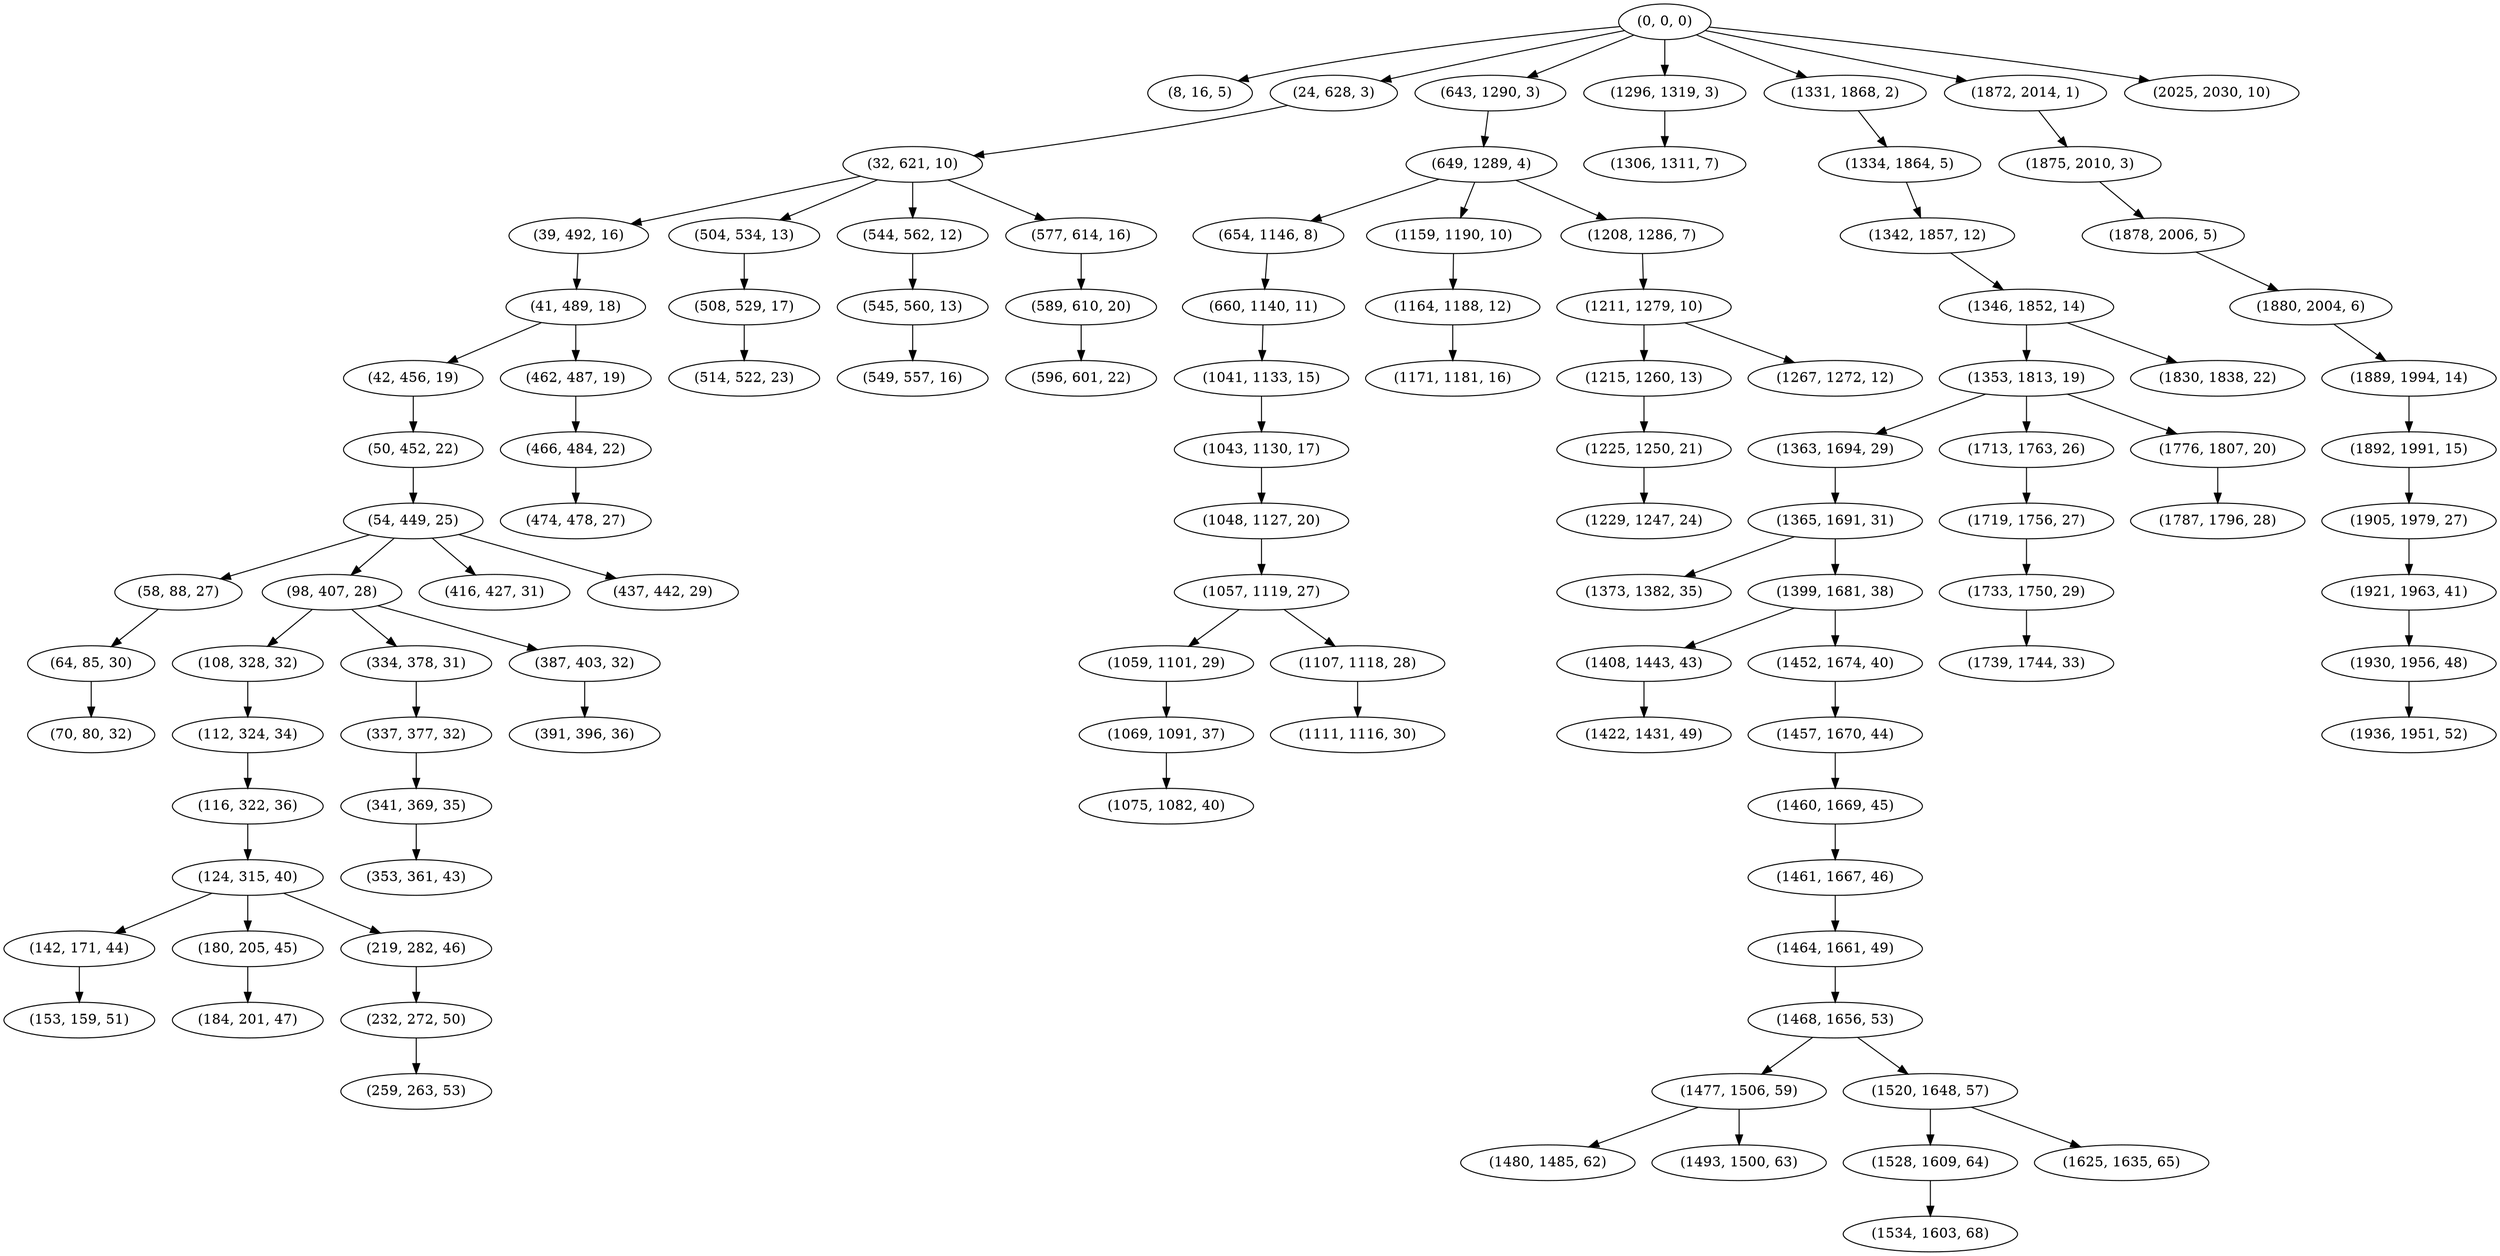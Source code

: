 digraph tree {
    "(0, 0, 0)";
    "(8, 16, 5)";
    "(24, 628, 3)";
    "(32, 621, 10)";
    "(39, 492, 16)";
    "(41, 489, 18)";
    "(42, 456, 19)";
    "(50, 452, 22)";
    "(54, 449, 25)";
    "(58, 88, 27)";
    "(64, 85, 30)";
    "(70, 80, 32)";
    "(98, 407, 28)";
    "(108, 328, 32)";
    "(112, 324, 34)";
    "(116, 322, 36)";
    "(124, 315, 40)";
    "(142, 171, 44)";
    "(153, 159, 51)";
    "(180, 205, 45)";
    "(184, 201, 47)";
    "(219, 282, 46)";
    "(232, 272, 50)";
    "(259, 263, 53)";
    "(334, 378, 31)";
    "(337, 377, 32)";
    "(341, 369, 35)";
    "(353, 361, 43)";
    "(387, 403, 32)";
    "(391, 396, 36)";
    "(416, 427, 31)";
    "(437, 442, 29)";
    "(462, 487, 19)";
    "(466, 484, 22)";
    "(474, 478, 27)";
    "(504, 534, 13)";
    "(508, 529, 17)";
    "(514, 522, 23)";
    "(544, 562, 12)";
    "(545, 560, 13)";
    "(549, 557, 16)";
    "(577, 614, 16)";
    "(589, 610, 20)";
    "(596, 601, 22)";
    "(643, 1290, 3)";
    "(649, 1289, 4)";
    "(654, 1146, 8)";
    "(660, 1140, 11)";
    "(1041, 1133, 15)";
    "(1043, 1130, 17)";
    "(1048, 1127, 20)";
    "(1057, 1119, 27)";
    "(1059, 1101, 29)";
    "(1069, 1091, 37)";
    "(1075, 1082, 40)";
    "(1107, 1118, 28)";
    "(1111, 1116, 30)";
    "(1159, 1190, 10)";
    "(1164, 1188, 12)";
    "(1171, 1181, 16)";
    "(1208, 1286, 7)";
    "(1211, 1279, 10)";
    "(1215, 1260, 13)";
    "(1225, 1250, 21)";
    "(1229, 1247, 24)";
    "(1267, 1272, 12)";
    "(1296, 1319, 3)";
    "(1306, 1311, 7)";
    "(1331, 1868, 2)";
    "(1334, 1864, 5)";
    "(1342, 1857, 12)";
    "(1346, 1852, 14)";
    "(1353, 1813, 19)";
    "(1363, 1694, 29)";
    "(1365, 1691, 31)";
    "(1373, 1382, 35)";
    "(1399, 1681, 38)";
    "(1408, 1443, 43)";
    "(1422, 1431, 49)";
    "(1452, 1674, 40)";
    "(1457, 1670, 44)";
    "(1460, 1669, 45)";
    "(1461, 1667, 46)";
    "(1464, 1661, 49)";
    "(1468, 1656, 53)";
    "(1477, 1506, 59)";
    "(1480, 1485, 62)";
    "(1493, 1500, 63)";
    "(1520, 1648, 57)";
    "(1528, 1609, 64)";
    "(1534, 1603, 68)";
    "(1625, 1635, 65)";
    "(1713, 1763, 26)";
    "(1719, 1756, 27)";
    "(1733, 1750, 29)";
    "(1739, 1744, 33)";
    "(1776, 1807, 20)";
    "(1787, 1796, 28)";
    "(1830, 1838, 22)";
    "(1872, 2014, 1)";
    "(1875, 2010, 3)";
    "(1878, 2006, 5)";
    "(1880, 2004, 6)";
    "(1889, 1994, 14)";
    "(1892, 1991, 15)";
    "(1905, 1979, 27)";
    "(1921, 1963, 41)";
    "(1930, 1956, 48)";
    "(1936, 1951, 52)";
    "(2025, 2030, 10)";
    "(0, 0, 0)" -> "(8, 16, 5)";
    "(0, 0, 0)" -> "(24, 628, 3)";
    "(0, 0, 0)" -> "(643, 1290, 3)";
    "(0, 0, 0)" -> "(1296, 1319, 3)";
    "(0, 0, 0)" -> "(1331, 1868, 2)";
    "(0, 0, 0)" -> "(1872, 2014, 1)";
    "(0, 0, 0)" -> "(2025, 2030, 10)";
    "(24, 628, 3)" -> "(32, 621, 10)";
    "(32, 621, 10)" -> "(39, 492, 16)";
    "(32, 621, 10)" -> "(504, 534, 13)";
    "(32, 621, 10)" -> "(544, 562, 12)";
    "(32, 621, 10)" -> "(577, 614, 16)";
    "(39, 492, 16)" -> "(41, 489, 18)";
    "(41, 489, 18)" -> "(42, 456, 19)";
    "(41, 489, 18)" -> "(462, 487, 19)";
    "(42, 456, 19)" -> "(50, 452, 22)";
    "(50, 452, 22)" -> "(54, 449, 25)";
    "(54, 449, 25)" -> "(58, 88, 27)";
    "(54, 449, 25)" -> "(98, 407, 28)";
    "(54, 449, 25)" -> "(416, 427, 31)";
    "(54, 449, 25)" -> "(437, 442, 29)";
    "(58, 88, 27)" -> "(64, 85, 30)";
    "(64, 85, 30)" -> "(70, 80, 32)";
    "(98, 407, 28)" -> "(108, 328, 32)";
    "(98, 407, 28)" -> "(334, 378, 31)";
    "(98, 407, 28)" -> "(387, 403, 32)";
    "(108, 328, 32)" -> "(112, 324, 34)";
    "(112, 324, 34)" -> "(116, 322, 36)";
    "(116, 322, 36)" -> "(124, 315, 40)";
    "(124, 315, 40)" -> "(142, 171, 44)";
    "(124, 315, 40)" -> "(180, 205, 45)";
    "(124, 315, 40)" -> "(219, 282, 46)";
    "(142, 171, 44)" -> "(153, 159, 51)";
    "(180, 205, 45)" -> "(184, 201, 47)";
    "(219, 282, 46)" -> "(232, 272, 50)";
    "(232, 272, 50)" -> "(259, 263, 53)";
    "(334, 378, 31)" -> "(337, 377, 32)";
    "(337, 377, 32)" -> "(341, 369, 35)";
    "(341, 369, 35)" -> "(353, 361, 43)";
    "(387, 403, 32)" -> "(391, 396, 36)";
    "(462, 487, 19)" -> "(466, 484, 22)";
    "(466, 484, 22)" -> "(474, 478, 27)";
    "(504, 534, 13)" -> "(508, 529, 17)";
    "(508, 529, 17)" -> "(514, 522, 23)";
    "(544, 562, 12)" -> "(545, 560, 13)";
    "(545, 560, 13)" -> "(549, 557, 16)";
    "(577, 614, 16)" -> "(589, 610, 20)";
    "(589, 610, 20)" -> "(596, 601, 22)";
    "(643, 1290, 3)" -> "(649, 1289, 4)";
    "(649, 1289, 4)" -> "(654, 1146, 8)";
    "(649, 1289, 4)" -> "(1159, 1190, 10)";
    "(649, 1289, 4)" -> "(1208, 1286, 7)";
    "(654, 1146, 8)" -> "(660, 1140, 11)";
    "(660, 1140, 11)" -> "(1041, 1133, 15)";
    "(1041, 1133, 15)" -> "(1043, 1130, 17)";
    "(1043, 1130, 17)" -> "(1048, 1127, 20)";
    "(1048, 1127, 20)" -> "(1057, 1119, 27)";
    "(1057, 1119, 27)" -> "(1059, 1101, 29)";
    "(1057, 1119, 27)" -> "(1107, 1118, 28)";
    "(1059, 1101, 29)" -> "(1069, 1091, 37)";
    "(1069, 1091, 37)" -> "(1075, 1082, 40)";
    "(1107, 1118, 28)" -> "(1111, 1116, 30)";
    "(1159, 1190, 10)" -> "(1164, 1188, 12)";
    "(1164, 1188, 12)" -> "(1171, 1181, 16)";
    "(1208, 1286, 7)" -> "(1211, 1279, 10)";
    "(1211, 1279, 10)" -> "(1215, 1260, 13)";
    "(1211, 1279, 10)" -> "(1267, 1272, 12)";
    "(1215, 1260, 13)" -> "(1225, 1250, 21)";
    "(1225, 1250, 21)" -> "(1229, 1247, 24)";
    "(1296, 1319, 3)" -> "(1306, 1311, 7)";
    "(1331, 1868, 2)" -> "(1334, 1864, 5)";
    "(1334, 1864, 5)" -> "(1342, 1857, 12)";
    "(1342, 1857, 12)" -> "(1346, 1852, 14)";
    "(1346, 1852, 14)" -> "(1353, 1813, 19)";
    "(1346, 1852, 14)" -> "(1830, 1838, 22)";
    "(1353, 1813, 19)" -> "(1363, 1694, 29)";
    "(1353, 1813, 19)" -> "(1713, 1763, 26)";
    "(1353, 1813, 19)" -> "(1776, 1807, 20)";
    "(1363, 1694, 29)" -> "(1365, 1691, 31)";
    "(1365, 1691, 31)" -> "(1373, 1382, 35)";
    "(1365, 1691, 31)" -> "(1399, 1681, 38)";
    "(1399, 1681, 38)" -> "(1408, 1443, 43)";
    "(1399, 1681, 38)" -> "(1452, 1674, 40)";
    "(1408, 1443, 43)" -> "(1422, 1431, 49)";
    "(1452, 1674, 40)" -> "(1457, 1670, 44)";
    "(1457, 1670, 44)" -> "(1460, 1669, 45)";
    "(1460, 1669, 45)" -> "(1461, 1667, 46)";
    "(1461, 1667, 46)" -> "(1464, 1661, 49)";
    "(1464, 1661, 49)" -> "(1468, 1656, 53)";
    "(1468, 1656, 53)" -> "(1477, 1506, 59)";
    "(1468, 1656, 53)" -> "(1520, 1648, 57)";
    "(1477, 1506, 59)" -> "(1480, 1485, 62)";
    "(1477, 1506, 59)" -> "(1493, 1500, 63)";
    "(1520, 1648, 57)" -> "(1528, 1609, 64)";
    "(1520, 1648, 57)" -> "(1625, 1635, 65)";
    "(1528, 1609, 64)" -> "(1534, 1603, 68)";
    "(1713, 1763, 26)" -> "(1719, 1756, 27)";
    "(1719, 1756, 27)" -> "(1733, 1750, 29)";
    "(1733, 1750, 29)" -> "(1739, 1744, 33)";
    "(1776, 1807, 20)" -> "(1787, 1796, 28)";
    "(1872, 2014, 1)" -> "(1875, 2010, 3)";
    "(1875, 2010, 3)" -> "(1878, 2006, 5)";
    "(1878, 2006, 5)" -> "(1880, 2004, 6)";
    "(1880, 2004, 6)" -> "(1889, 1994, 14)";
    "(1889, 1994, 14)" -> "(1892, 1991, 15)";
    "(1892, 1991, 15)" -> "(1905, 1979, 27)";
    "(1905, 1979, 27)" -> "(1921, 1963, 41)";
    "(1921, 1963, 41)" -> "(1930, 1956, 48)";
    "(1930, 1956, 48)" -> "(1936, 1951, 52)";
}
